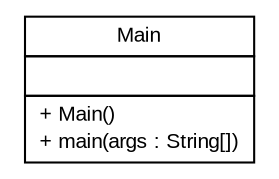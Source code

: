 #!/usr/local/bin/dot
#
# Class diagram 
# Generated by UMLGraph version R5_6 (http://www.umlgraph.org/)
#

digraph G {
	edge [fontname="arial",fontsize=10,labelfontname="arial",labelfontsize=10];
	node [fontname="arial",fontsize=10,shape=plaintext];
	nodesep=0.25;
	ranksep=0.5;
	// de.fhg.fit.biomos.sensorplatform.main.Main
	c89 [label=<<table title="de.fhg.fit.biomos.sensorplatform.main.Main" border="0" cellborder="1" cellspacing="0" cellpadding="2" port="p" href="./Main.html">
		<tr><td><table border="0" cellspacing="0" cellpadding="1">
<tr><td align="center" balign="center"> Main </td></tr>
		</table></td></tr>
		<tr><td><table border="0" cellspacing="0" cellpadding="1">
<tr><td align="left" balign="left">  </td></tr>
		</table></td></tr>
		<tr><td><table border="0" cellspacing="0" cellpadding="1">
<tr><td align="left" balign="left"> + Main() </td></tr>
<tr><td align="left" balign="left"> + main(args : String[]) </td></tr>
		</table></td></tr>
		</table>>, URL="./Main.html", fontname="arial", fontcolor="black", fontsize=10.0];
}

